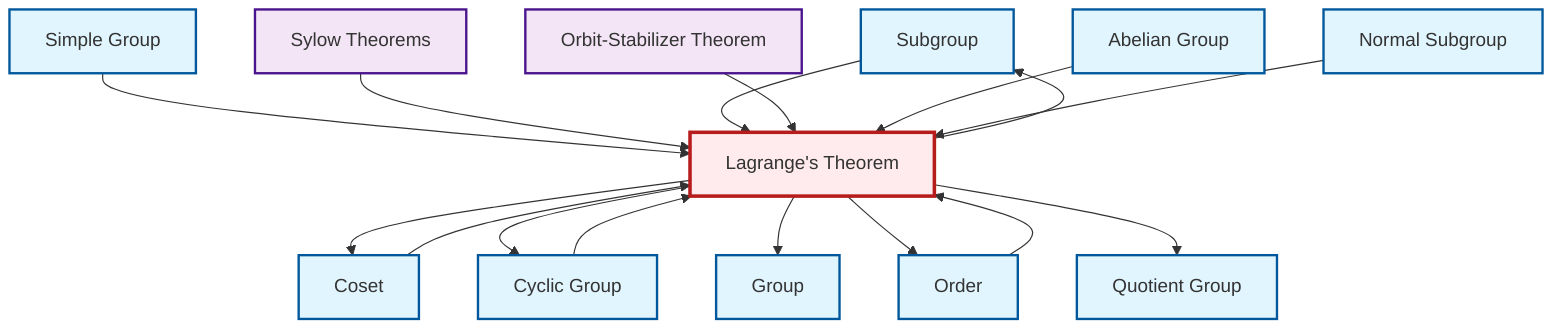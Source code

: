 graph TD
    classDef definition fill:#e1f5fe,stroke:#01579b,stroke-width:2px
    classDef theorem fill:#f3e5f5,stroke:#4a148c,stroke-width:2px
    classDef axiom fill:#fff3e0,stroke:#e65100,stroke-width:2px
    classDef example fill:#e8f5e9,stroke:#1b5e20,stroke-width:2px
    classDef current fill:#ffebee,stroke:#b71c1c,stroke-width:3px
    def-subgroup["Subgroup"]:::definition
    def-cyclic-group["Cyclic Group"]:::definition
    thm-lagrange["Lagrange's Theorem"]:::theorem
    def-abelian-group["Abelian Group"]:::definition
    def-coset["Coset"]:::definition
    def-group["Group"]:::definition
    def-quotient-group["Quotient Group"]:::definition
    def-simple-group["Simple Group"]:::definition
    thm-orbit-stabilizer["Orbit-Stabilizer Theorem"]:::theorem
    def-normal-subgroup["Normal Subgroup"]:::definition
    def-order["Order"]:::definition
    thm-sylow["Sylow Theorems"]:::theorem
    def-simple-group --> thm-lagrange
    def-coset --> thm-lagrange
    def-order --> thm-lagrange
    thm-lagrange --> def-coset
    thm-sylow --> thm-lagrange
    thm-lagrange --> def-cyclic-group
    def-subgroup --> thm-lagrange
    thm-orbit-stabilizer --> thm-lagrange
    def-abelian-group --> thm-lagrange
    def-normal-subgroup --> thm-lagrange
    thm-lagrange --> def-group
    def-cyclic-group --> thm-lagrange
    thm-lagrange --> def-order
    thm-lagrange --> def-subgroup
    thm-lagrange --> def-quotient-group
    class thm-lagrange current